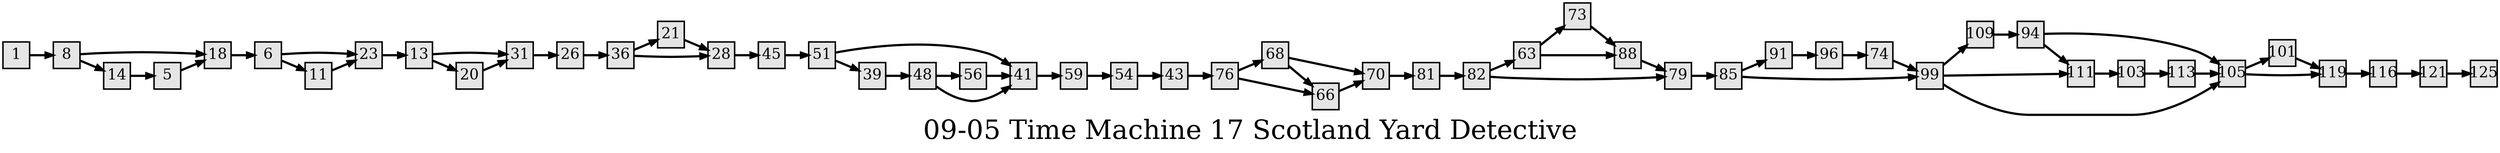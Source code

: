 digraph g{
  graph [ label="09-05 Time Machine 17 Scotland Yard Detective" rankdir=LR, ordering=out, fontsize=36, nodesep="0.35", ranksep="0.45"];
  node  [shape=rect, penwidth=2, fontsize=20, style=filled, fillcolor=grey90, margin="0,0", labelfloat=true, regular=true, fixedsize=true];
  edge  [labelfloat=true, penwidth=3, fontsize=12];
  // ---;
  // group  : Katz;
  // id     :;
  // gbid   :;
  // series :;
  // title  :;
  // author :;
  // credit:;
  // - name : Juliet Way-Henthorne;
  // role : encoder;
  // date : 2017-08-25;
  // - name : Jeremy Douglass;
  // role : editor;
  // date : 2017-10-19;
  // render:;
  // - name   : small;
  // styles : gvStyles-small.txt;
  // engine : dot;
  // comment: >;
  
  // ---;
  
  // From | To | Label;
  
  1 -> 8;
  5 -> 18;
  6 -> 23;
  6 -> 11;
  8 -> 18;
  8 -> 14;
  11 -> 23;
  13 -> 31;
  13 -> 20;
  14 -> 5;
  18 -> 6;
  20 -> 31;
  21 -> 28;
  23 -> 13;
  26 -> 36;
  28 -> 45;
  31 -> 26;
  36 -> 21;
  36 -> 28;
  39 -> 48;
  41 -> 59;
  43 -> 76;
  45 -> 51;
  48 -> 56;
  48 -> 41;
  51 -> 41;
  51 -> 39;
  54 -> 43;
  56 -> 41;
  59 -> 54;
  63 -> 73;
  63 -> 88;
  66 -> 70;
  68 -> 70;
  68 -> 66;
  70 -> 81;
  73 -> 88;
  74 -> 99;
  76 -> 68;
  76 -> 66;
  79 -> 85;
  81 -> 82;
  82 -> 63;
  82 -> 79;
  85 -> 91;
  85 -> 99;
  88 -> 79;
  91 -> 96;
  94 -> 105;
  94 -> 111;
  96 -> 74;
  99 -> 109;
  99 -> 111;
  99 -> 105;
  101 -> 119;
  103 -> 113;
  105 -> 101;
  105 -> 119;
  109 -> 94;
  111 -> 103;
  113 -> 105;
  116 -> 121;
  119 -> 116;
  121 -> 125;
}

